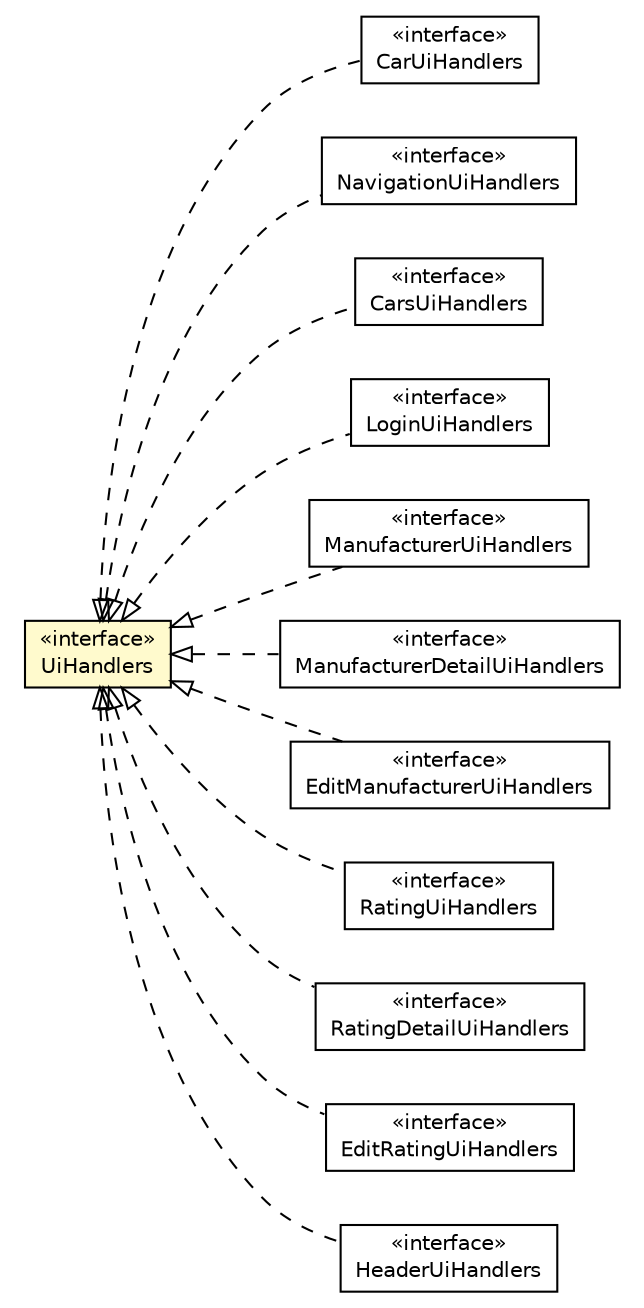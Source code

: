 #!/usr/local/bin/dot
#
# Class diagram 
# Generated by UMLGraph version R5_6-24-gf6e263 (http://www.umlgraph.org/)
#

digraph G {
	edge [fontname="Helvetica",fontsize=10,labelfontname="Helvetica",labelfontsize=10];
	node [fontname="Helvetica",fontsize=10,shape=plaintext];
	nodesep=0.25;
	ranksep=0.5;
	rankdir=LR;
	// com.gwtplatform.mvp.client.UiHandlers
	c387550 [label=<<table title="com.gwtplatform.mvp.client.UiHandlers" border="0" cellborder="1" cellspacing="0" cellpadding="2" port="p" bgcolor="lemonChiffon" href="./UiHandlers.html">
		<tr><td><table border="0" cellspacing="0" cellpadding="1">
<tr><td align="center" balign="center"> &#171;interface&#187; </td></tr>
<tr><td align="center" balign="center"> UiHandlers </td></tr>
		</table></td></tr>
		</table>>, URL="./UiHandlers.html", fontname="Helvetica", fontcolor="black", fontsize=10.0];
	// com.gwtplatform.carstore.client.application.cars.car.CarUiHandlers
	c387800 [label=<<table title="com.gwtplatform.carstore.client.application.cars.car.CarUiHandlers" border="0" cellborder="1" cellspacing="0" cellpadding="2" port="p" href="../../carstore/client/application/cars/car/CarUiHandlers.html">
		<tr><td><table border="0" cellspacing="0" cellpadding="1">
<tr><td align="center" balign="center"> &#171;interface&#187; </td></tr>
<tr><td align="center" balign="center"> CarUiHandlers </td></tr>
		</table></td></tr>
		</table>>, URL="../../carstore/client/application/cars/car/CarUiHandlers.html", fontname="Helvetica", fontcolor="black", fontsize=10.0];
	// com.gwtplatform.carstore.client.application.cars.car.navigation.NavigationUiHandlers
	c387813 [label=<<table title="com.gwtplatform.carstore.client.application.cars.car.navigation.NavigationUiHandlers" border="0" cellborder="1" cellspacing="0" cellpadding="2" port="p" href="../../carstore/client/application/cars/car/navigation/NavigationUiHandlers.html">
		<tr><td><table border="0" cellspacing="0" cellpadding="1">
<tr><td align="center" balign="center"> &#171;interface&#187; </td></tr>
<tr><td align="center" balign="center"> NavigationUiHandlers </td></tr>
		</table></td></tr>
		</table>>, URL="../../carstore/client/application/cars/car/navigation/NavigationUiHandlers.html", fontname="Helvetica", fontcolor="black", fontsize=10.0];
	// com.gwtplatform.carstore.client.application.cars.CarsUiHandlers
	c387825 [label=<<table title="com.gwtplatform.carstore.client.application.cars.CarsUiHandlers" border="0" cellborder="1" cellspacing="0" cellpadding="2" port="p" href="../../carstore/client/application/cars/CarsUiHandlers.html">
		<tr><td><table border="0" cellspacing="0" cellpadding="1">
<tr><td align="center" balign="center"> &#171;interface&#187; </td></tr>
<tr><td align="center" balign="center"> CarsUiHandlers </td></tr>
		</table></td></tr>
		</table>>, URL="../../carstore/client/application/cars/CarsUiHandlers.html", fontname="Helvetica", fontcolor="black", fontsize=10.0];
	// com.gwtplatform.carstore.client.application.login.LoginUiHandlers
	c387850 [label=<<table title="com.gwtplatform.carstore.client.application.login.LoginUiHandlers" border="0" cellborder="1" cellspacing="0" cellpadding="2" port="p" href="../../carstore/client/application/login/LoginUiHandlers.html">
		<tr><td><table border="0" cellspacing="0" cellpadding="1">
<tr><td align="center" balign="center"> &#171;interface&#187; </td></tr>
<tr><td align="center" balign="center"> LoginUiHandlers </td></tr>
		</table></td></tr>
		</table>>, URL="../../carstore/client/application/login/LoginUiHandlers.html", fontname="Helvetica", fontcolor="black", fontsize=10.0];
	// com.gwtplatform.carstore.client.application.manufacturer.ManufacturerUiHandlers
	c387860 [label=<<table title="com.gwtplatform.carstore.client.application.manufacturer.ManufacturerUiHandlers" border="0" cellborder="1" cellspacing="0" cellpadding="2" port="p" href="../../carstore/client/application/manufacturer/ManufacturerUiHandlers.html">
		<tr><td><table border="0" cellspacing="0" cellpadding="1">
<tr><td align="center" balign="center"> &#171;interface&#187; </td></tr>
<tr><td align="center" balign="center"> ManufacturerUiHandlers </td></tr>
		</table></td></tr>
		</table>>, URL="../../carstore/client/application/manufacturer/ManufacturerUiHandlers.html", fontname="Helvetica", fontcolor="black", fontsize=10.0];
	// com.gwtplatform.carstore.client.application.manufacturer.ManufacturerDetailUiHandlers
	c387868 [label=<<table title="com.gwtplatform.carstore.client.application.manufacturer.ManufacturerDetailUiHandlers" border="0" cellborder="1" cellspacing="0" cellpadding="2" port="p" href="../../carstore/client/application/manufacturer/ManufacturerDetailUiHandlers.html">
		<tr><td><table border="0" cellspacing="0" cellpadding="1">
<tr><td align="center" balign="center"> &#171;interface&#187; </td></tr>
<tr><td align="center" balign="center"> ManufacturerDetailUiHandlers </td></tr>
		</table></td></tr>
		</table>>, URL="../../carstore/client/application/manufacturer/ManufacturerDetailUiHandlers.html", fontname="Helvetica", fontcolor="black", fontsize=10.0];
	// com.gwtplatform.carstore.client.application.manufacturer.ui.EditManufacturerUiHandlers
	c387875 [label=<<table title="com.gwtplatform.carstore.client.application.manufacturer.ui.EditManufacturerUiHandlers" border="0" cellborder="1" cellspacing="0" cellpadding="2" port="p" href="../../carstore/client/application/manufacturer/ui/EditManufacturerUiHandlers.html">
		<tr><td><table border="0" cellspacing="0" cellpadding="1">
<tr><td align="center" balign="center"> &#171;interface&#187; </td></tr>
<tr><td align="center" balign="center"> EditManufacturerUiHandlers </td></tr>
		</table></td></tr>
		</table>>, URL="../../carstore/client/application/manufacturer/ui/EditManufacturerUiHandlers.html", fontname="Helvetica", fontcolor="black", fontsize=10.0];
	// com.gwtplatform.carstore.client.application.rating.RatingUiHandlers
	c387881 [label=<<table title="com.gwtplatform.carstore.client.application.rating.RatingUiHandlers" border="0" cellborder="1" cellspacing="0" cellpadding="2" port="p" href="../../carstore/client/application/rating/RatingUiHandlers.html">
		<tr><td><table border="0" cellspacing="0" cellpadding="1">
<tr><td align="center" balign="center"> &#171;interface&#187; </td></tr>
<tr><td align="center" balign="center"> RatingUiHandlers </td></tr>
		</table></td></tr>
		</table>>, URL="../../carstore/client/application/rating/RatingUiHandlers.html", fontname="Helvetica", fontcolor="black", fontsize=10.0];
	// com.gwtplatform.carstore.client.application.rating.RatingDetailUiHandlers
	c387889 [label=<<table title="com.gwtplatform.carstore.client.application.rating.RatingDetailUiHandlers" border="0" cellborder="1" cellspacing="0" cellpadding="2" port="p" href="../../carstore/client/application/rating/RatingDetailUiHandlers.html">
		<tr><td><table border="0" cellspacing="0" cellpadding="1">
<tr><td align="center" balign="center"> &#171;interface&#187; </td></tr>
<tr><td align="center" balign="center"> RatingDetailUiHandlers </td></tr>
		</table></td></tr>
		</table>>, URL="../../carstore/client/application/rating/RatingDetailUiHandlers.html", fontname="Helvetica", fontcolor="black", fontsize=10.0];
	// com.gwtplatform.carstore.client.application.rating.ui.EditRatingUiHandlers
	c387897 [label=<<table title="com.gwtplatform.carstore.client.application.rating.ui.EditRatingUiHandlers" border="0" cellborder="1" cellspacing="0" cellpadding="2" port="p" href="../../carstore/client/application/rating/ui/EditRatingUiHandlers.html">
		<tr><td><table border="0" cellspacing="0" cellpadding="1">
<tr><td align="center" balign="center"> &#171;interface&#187; </td></tr>
<tr><td align="center" balign="center"> EditRatingUiHandlers </td></tr>
		</table></td></tr>
		</table>>, URL="../../carstore/client/application/rating/ui/EditRatingUiHandlers.html", fontname="Helvetica", fontcolor="black", fontsize=10.0];
	// com.gwtplatform.carstore.client.application.widget.header.HeaderUiHandlers
	c387914 [label=<<table title="com.gwtplatform.carstore.client.application.widget.header.HeaderUiHandlers" border="0" cellborder="1" cellspacing="0" cellpadding="2" port="p" href="../../carstore/client/application/widget/header/HeaderUiHandlers.html">
		<tr><td><table border="0" cellspacing="0" cellpadding="1">
<tr><td align="center" balign="center"> &#171;interface&#187; </td></tr>
<tr><td align="center" balign="center"> HeaderUiHandlers </td></tr>
		</table></td></tr>
		</table>>, URL="../../carstore/client/application/widget/header/HeaderUiHandlers.html", fontname="Helvetica", fontcolor="black", fontsize=10.0];
	//com.gwtplatform.carstore.client.application.cars.car.CarUiHandlers implements com.gwtplatform.mvp.client.UiHandlers
	c387550:p -> c387800:p [dir=back,arrowtail=empty,style=dashed];
	//com.gwtplatform.carstore.client.application.cars.car.navigation.NavigationUiHandlers implements com.gwtplatform.mvp.client.UiHandlers
	c387550:p -> c387813:p [dir=back,arrowtail=empty,style=dashed];
	//com.gwtplatform.carstore.client.application.cars.CarsUiHandlers implements com.gwtplatform.mvp.client.UiHandlers
	c387550:p -> c387825:p [dir=back,arrowtail=empty,style=dashed];
	//com.gwtplatform.carstore.client.application.login.LoginUiHandlers implements com.gwtplatform.mvp.client.UiHandlers
	c387550:p -> c387850:p [dir=back,arrowtail=empty,style=dashed];
	//com.gwtplatform.carstore.client.application.manufacturer.ManufacturerUiHandlers implements com.gwtplatform.mvp.client.UiHandlers
	c387550:p -> c387860:p [dir=back,arrowtail=empty,style=dashed];
	//com.gwtplatform.carstore.client.application.manufacturer.ManufacturerDetailUiHandlers implements com.gwtplatform.mvp.client.UiHandlers
	c387550:p -> c387868:p [dir=back,arrowtail=empty,style=dashed];
	//com.gwtplatform.carstore.client.application.manufacturer.ui.EditManufacturerUiHandlers implements com.gwtplatform.mvp.client.UiHandlers
	c387550:p -> c387875:p [dir=back,arrowtail=empty,style=dashed];
	//com.gwtplatform.carstore.client.application.rating.RatingUiHandlers implements com.gwtplatform.mvp.client.UiHandlers
	c387550:p -> c387881:p [dir=back,arrowtail=empty,style=dashed];
	//com.gwtplatform.carstore.client.application.rating.RatingDetailUiHandlers implements com.gwtplatform.mvp.client.UiHandlers
	c387550:p -> c387889:p [dir=back,arrowtail=empty,style=dashed];
	//com.gwtplatform.carstore.client.application.rating.ui.EditRatingUiHandlers implements com.gwtplatform.mvp.client.UiHandlers
	c387550:p -> c387897:p [dir=back,arrowtail=empty,style=dashed];
	//com.gwtplatform.carstore.client.application.widget.header.HeaderUiHandlers implements com.gwtplatform.mvp.client.UiHandlers
	c387550:p -> c387914:p [dir=back,arrowtail=empty,style=dashed];
}

